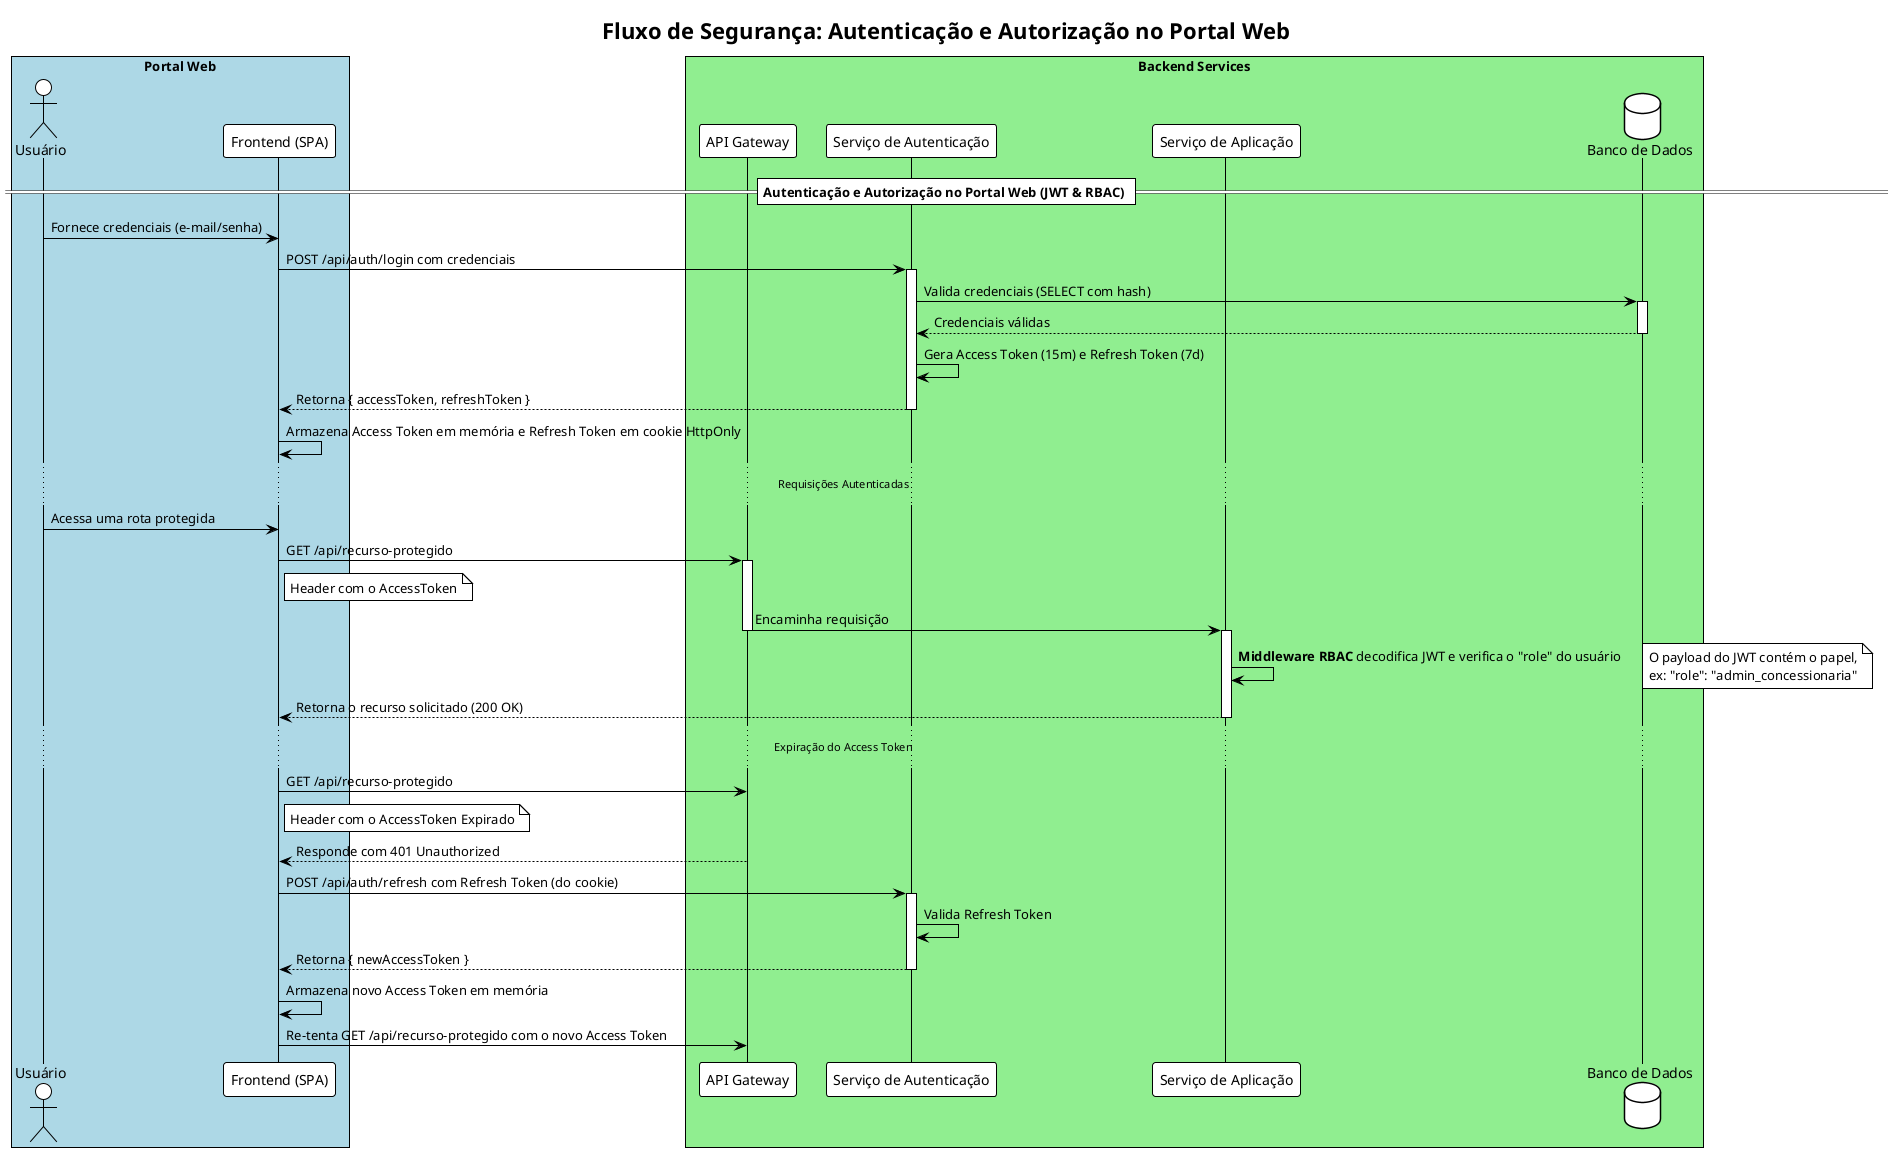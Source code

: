 @startuml
!theme plain
title "Fluxo de Segurança: Autenticação e Autorização no Portal Web"

box "Portal Web" #LightBlue
actor "Usuário" as User
participant "Frontend (SPA)" as Frontend
end box

box "Backend Services" #LightGreen
participant "API Gateway" as APIGateway
participant "Serviço de Autenticação" as AuthService
participant "Serviço de Aplicação" as AppService
database "Banco de Dados" as DB
end box

== Autenticação e Autorização no Portal Web (JWT & RBAC) ==

User -> Frontend: Fornece credenciais (e-mail/senha)
Frontend -> AuthService: POST /api/auth/login com credenciais

activate AuthService
AuthService -> DB: Valida credenciais (SELECT com hash)
activate DB
DB --> AuthService: Credenciais válidas
deactivate DB

AuthService -> AuthService: Gera Access Token (15m) e Refresh Token (7d)
AuthService --> Frontend: Retorna { accessToken, refreshToken }
deactivate AuthService

Frontend -> Frontend: Armazena Access Token em memória e Refresh Token em cookie HttpOnly

... Requisições Autenticadas ...

User -> Frontend: Acessa uma rota protegida
Frontend -> APIGateway: GET /api/recurso-protegido
note right of Frontend: Header com o AccessToken

activate APIGateway
APIGateway -> AppService: Encaminha requisição
deactivate APIGateway

activate AppService
AppService -> AppService: **Middleware RBAC** decodifica JWT e verifica o "role" do usuário
note right
  O payload do JWT contém o papel,
  ex: "role": "admin_concessionaria"
end note
AppService --> Frontend: Retorna o recurso solicitado (200 OK)
deactivate AppService

... Expiração do Access Token ...

Frontend -> APIGateway: GET /api/recurso-protegido
note right of Frontend: Header com o AccessToken Expirado
APIGateway --> Frontend: Responde com 401 Unauthorized

Frontend -> AuthService: POST /api/auth/refresh com Refresh Token (do cookie)
activate AuthService
AuthService -> AuthService: Valida Refresh Token
AuthService --> Frontend: Retorna { newAccessToken }
deactivate AuthService
Frontend -> Frontend: Armazena novo Access Token em memória
Frontend -> APIGateway: Re-tenta GET /api/recurso-protegido com o novo Access Token

@enduml
